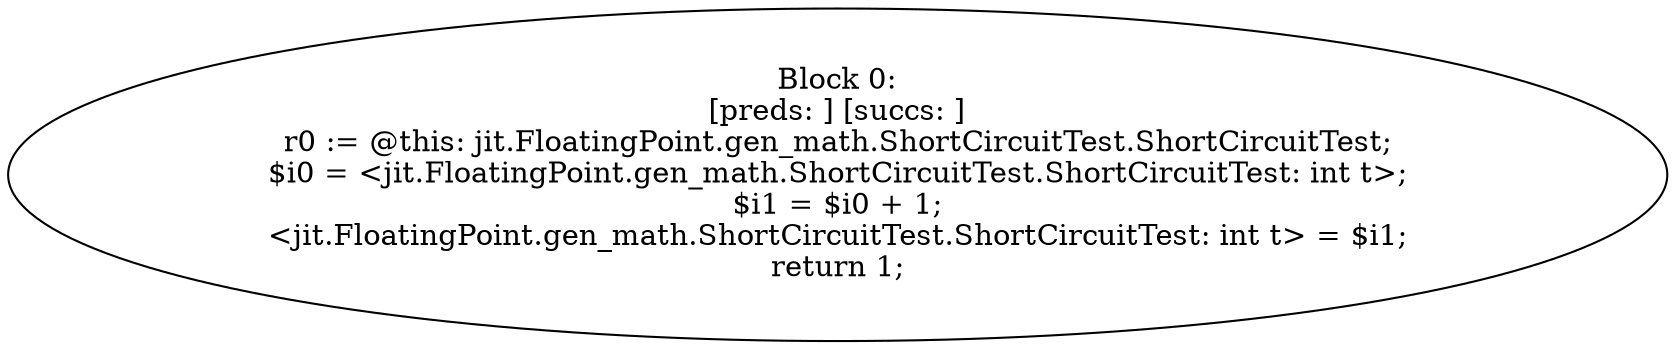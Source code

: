 digraph "unitGraph" {
    "Block 0:
[preds: ] [succs: ]
r0 := @this: jit.FloatingPoint.gen_math.ShortCircuitTest.ShortCircuitTest;
$i0 = <jit.FloatingPoint.gen_math.ShortCircuitTest.ShortCircuitTest: int t>;
$i1 = $i0 + 1;
<jit.FloatingPoint.gen_math.ShortCircuitTest.ShortCircuitTest: int t> = $i1;
return 1;
"
}
